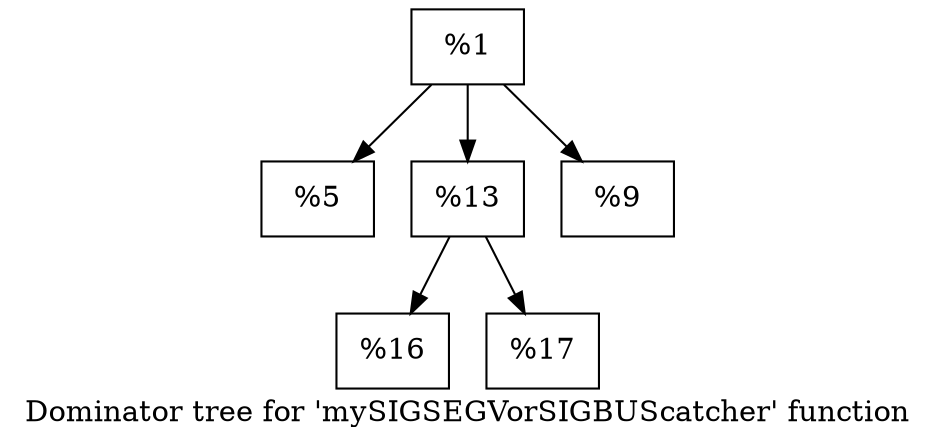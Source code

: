 digraph "Dominator tree for 'mySIGSEGVorSIGBUScatcher' function" {
	label="Dominator tree for 'mySIGSEGVorSIGBUScatcher' function";

	Node0x218cec0 [shape=record,label="{%1}"];
	Node0x218cec0 -> Node0x1fe2fd0;
	Node0x218cec0 -> Node0x2190380;
	Node0x218cec0 -> Node0x2195220;
	Node0x1fe2fd0 [shape=record,label="{%5}"];
	Node0x2190380 [shape=record,label="{%13}"];
	Node0x2190380 -> Node0x21140c0;
	Node0x2190380 -> Node0x2201b10;
	Node0x21140c0 [shape=record,label="{%16}"];
	Node0x2201b10 [shape=record,label="{%17}"];
	Node0x2195220 [shape=record,label="{%9}"];
}
